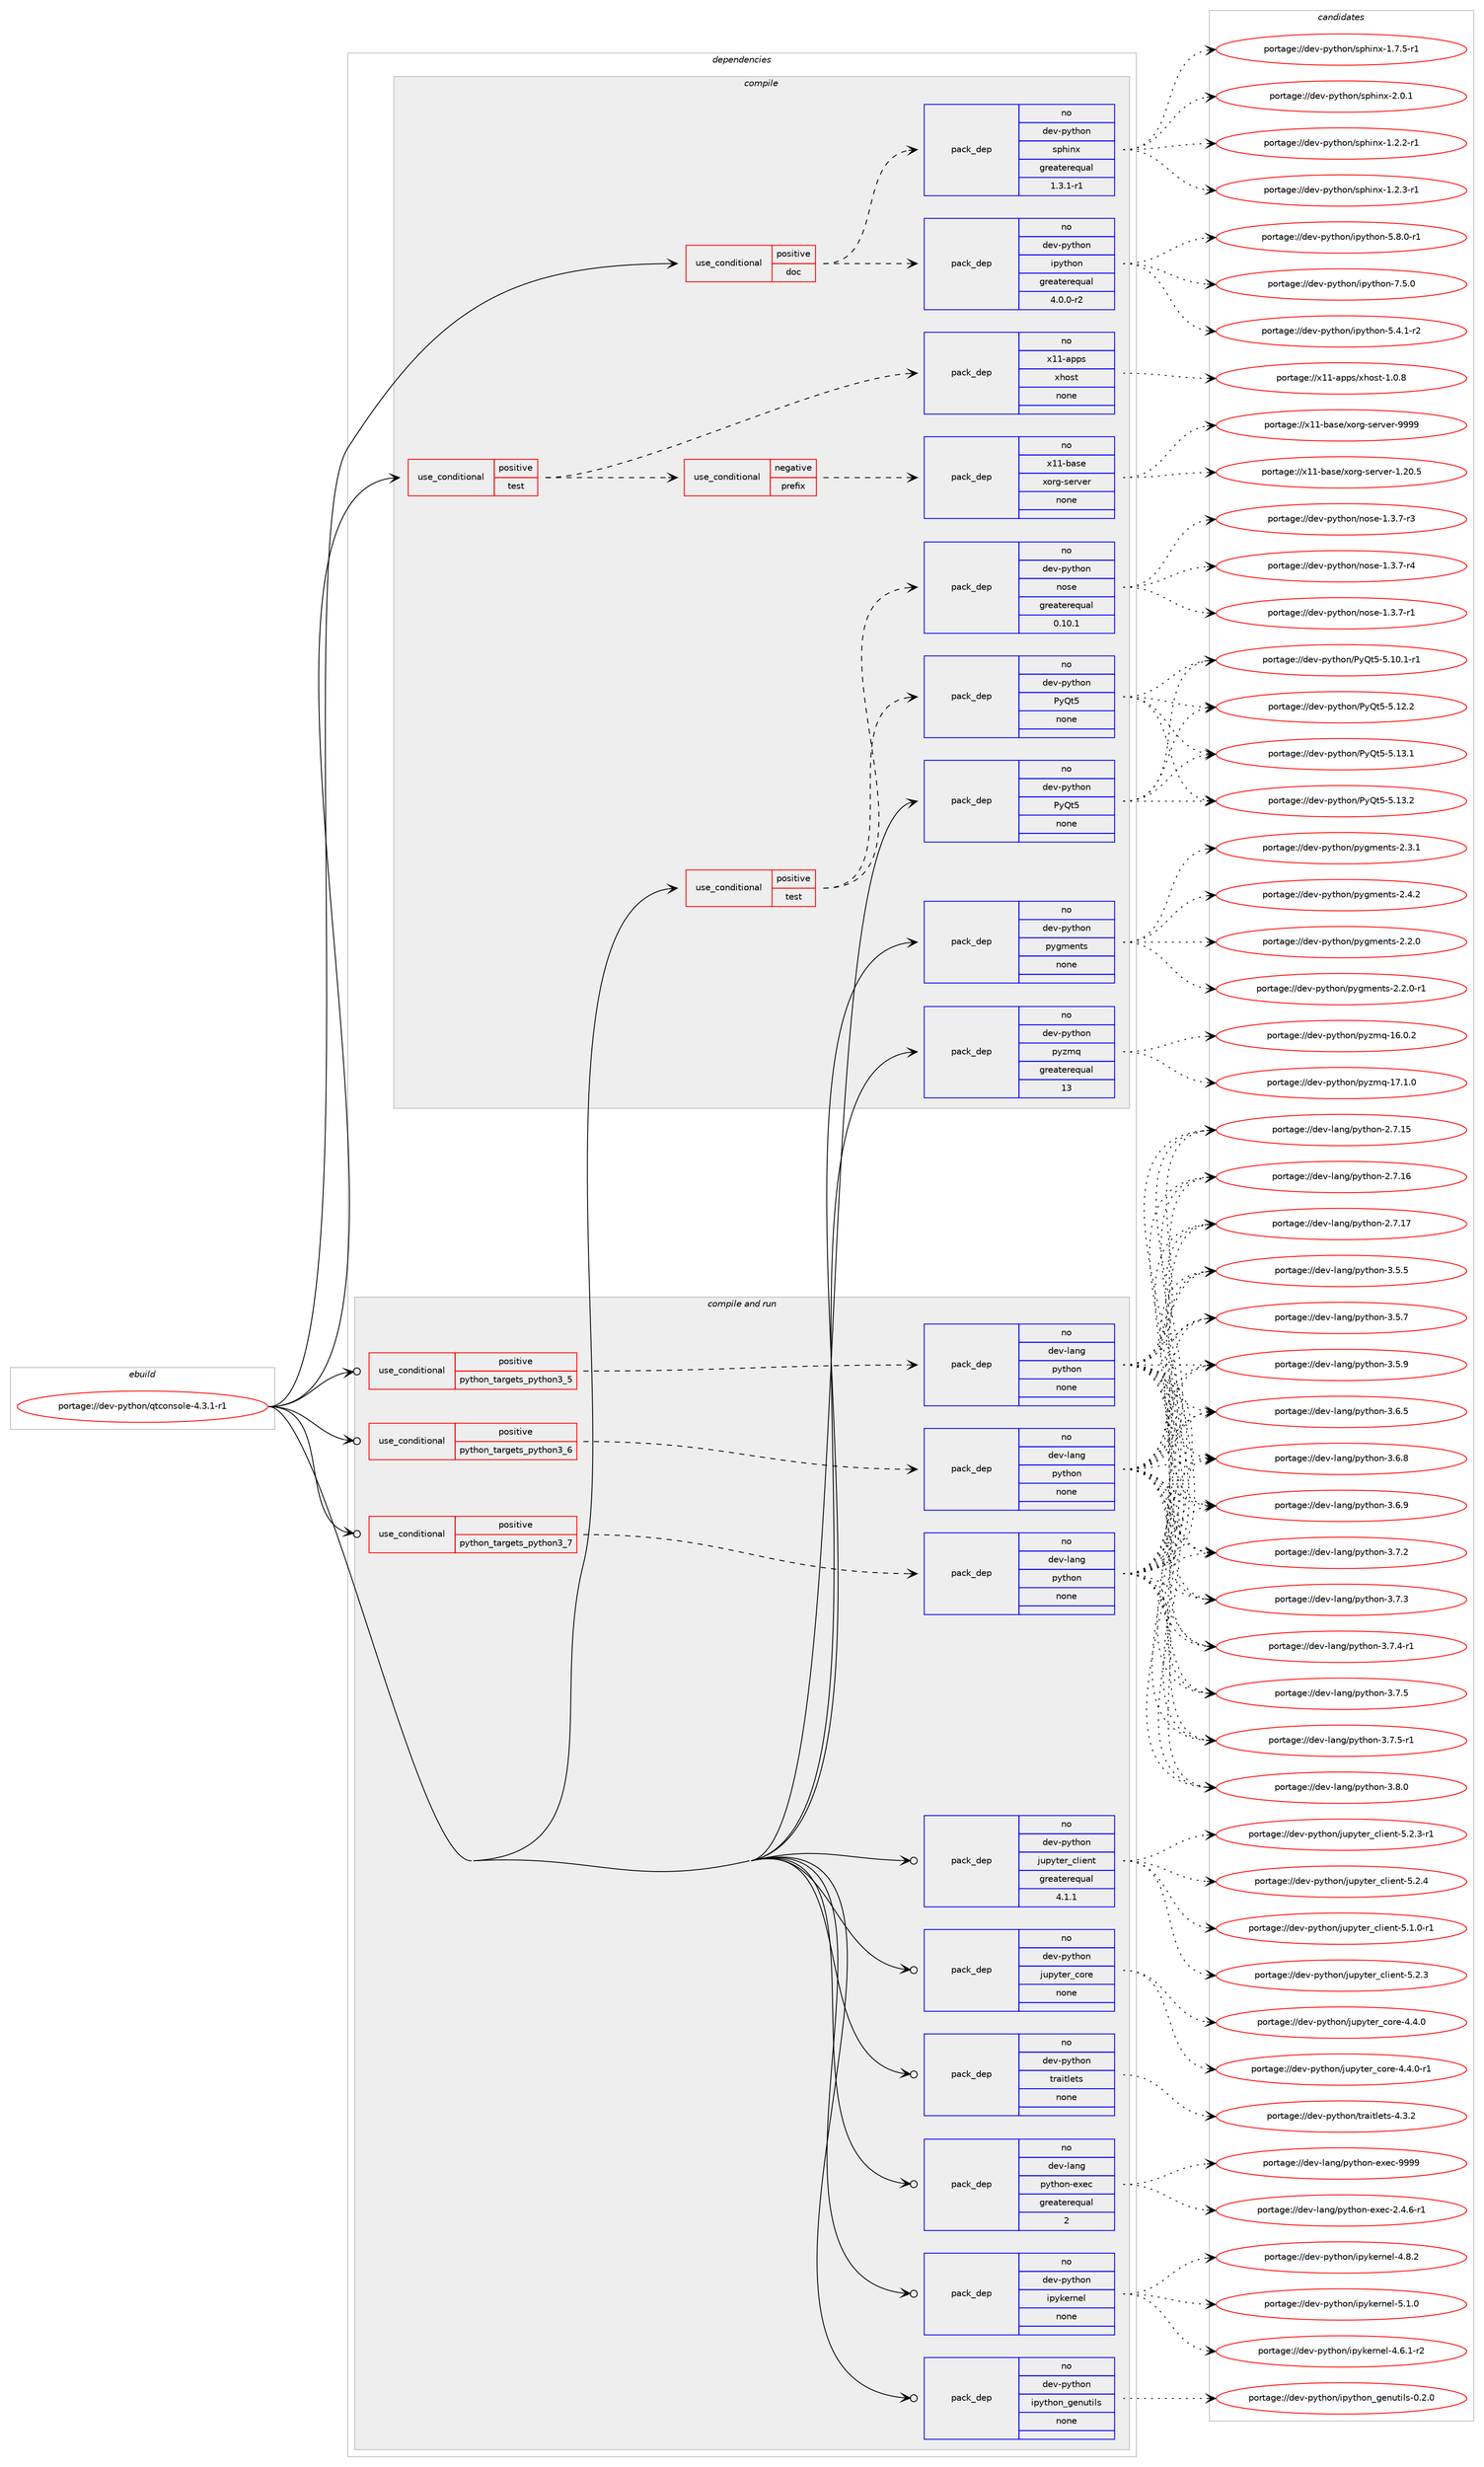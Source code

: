 digraph prolog {

# *************
# Graph options
# *************

newrank=true;
concentrate=true;
compound=true;
graph [rankdir=LR,fontname=Helvetica,fontsize=10,ranksep=1.5];#, ranksep=2.5, nodesep=0.2];
edge  [arrowhead=vee];
node  [fontname=Helvetica,fontsize=10];

# **********
# The ebuild
# **********

subgraph cluster_leftcol {
color=gray;
rank=same;
label=<<i>ebuild</i>>;
id [label="portage://dev-python/qtconsole-4.3.1-r1", color=red, width=4, href="../dev-python/qtconsole-4.3.1-r1.svg"];
}

# ****************
# The dependencies
# ****************

subgraph cluster_midcol {
color=gray;
label=<<i>dependencies</i>>;
subgraph cluster_compile {
fillcolor="#eeeeee";
style=filled;
label=<<i>compile</i>>;
subgraph cond37660 {
dependency169352 [label=<<TABLE BORDER="0" CELLBORDER="1" CELLSPACING="0" CELLPADDING="4"><TR><TD ROWSPAN="3" CELLPADDING="10">use_conditional</TD></TR><TR><TD>positive</TD></TR><TR><TD>doc</TD></TR></TABLE>>, shape=none, color=red];
subgraph pack128292 {
dependency169353 [label=<<TABLE BORDER="0" CELLBORDER="1" CELLSPACING="0" CELLPADDING="4" WIDTH="220"><TR><TD ROWSPAN="6" CELLPADDING="30">pack_dep</TD></TR><TR><TD WIDTH="110">no</TD></TR><TR><TD>dev-python</TD></TR><TR><TD>ipython</TD></TR><TR><TD>greaterequal</TD></TR><TR><TD>4.0.0-r2</TD></TR></TABLE>>, shape=none, color=blue];
}
dependency169352:e -> dependency169353:w [weight=20,style="dashed",arrowhead="vee"];
subgraph pack128293 {
dependency169354 [label=<<TABLE BORDER="0" CELLBORDER="1" CELLSPACING="0" CELLPADDING="4" WIDTH="220"><TR><TD ROWSPAN="6" CELLPADDING="30">pack_dep</TD></TR><TR><TD WIDTH="110">no</TD></TR><TR><TD>dev-python</TD></TR><TR><TD>sphinx</TD></TR><TR><TD>greaterequal</TD></TR><TR><TD>1.3.1-r1</TD></TR></TABLE>>, shape=none, color=blue];
}
dependency169352:e -> dependency169354:w [weight=20,style="dashed",arrowhead="vee"];
}
id:e -> dependency169352:w [weight=20,style="solid",arrowhead="vee"];
subgraph cond37661 {
dependency169355 [label=<<TABLE BORDER="0" CELLBORDER="1" CELLSPACING="0" CELLPADDING="4"><TR><TD ROWSPAN="3" CELLPADDING="10">use_conditional</TD></TR><TR><TD>positive</TD></TR><TR><TD>test</TD></TR></TABLE>>, shape=none, color=red];
subgraph cond37662 {
dependency169356 [label=<<TABLE BORDER="0" CELLBORDER="1" CELLSPACING="0" CELLPADDING="4"><TR><TD ROWSPAN="3" CELLPADDING="10">use_conditional</TD></TR><TR><TD>negative</TD></TR><TR><TD>prefix</TD></TR></TABLE>>, shape=none, color=red];
subgraph pack128294 {
dependency169357 [label=<<TABLE BORDER="0" CELLBORDER="1" CELLSPACING="0" CELLPADDING="4" WIDTH="220"><TR><TD ROWSPAN="6" CELLPADDING="30">pack_dep</TD></TR><TR><TD WIDTH="110">no</TD></TR><TR><TD>x11-base</TD></TR><TR><TD>xorg-server</TD></TR><TR><TD>none</TD></TR><TR><TD></TD></TR></TABLE>>, shape=none, color=blue];
}
dependency169356:e -> dependency169357:w [weight=20,style="dashed",arrowhead="vee"];
}
dependency169355:e -> dependency169356:w [weight=20,style="dashed",arrowhead="vee"];
subgraph pack128295 {
dependency169358 [label=<<TABLE BORDER="0" CELLBORDER="1" CELLSPACING="0" CELLPADDING="4" WIDTH="220"><TR><TD ROWSPAN="6" CELLPADDING="30">pack_dep</TD></TR><TR><TD WIDTH="110">no</TD></TR><TR><TD>x11-apps</TD></TR><TR><TD>xhost</TD></TR><TR><TD>none</TD></TR><TR><TD></TD></TR></TABLE>>, shape=none, color=blue];
}
dependency169355:e -> dependency169358:w [weight=20,style="dashed",arrowhead="vee"];
}
id:e -> dependency169355:w [weight=20,style="solid",arrowhead="vee"];
subgraph cond37663 {
dependency169359 [label=<<TABLE BORDER="0" CELLBORDER="1" CELLSPACING="0" CELLPADDING="4"><TR><TD ROWSPAN="3" CELLPADDING="10">use_conditional</TD></TR><TR><TD>positive</TD></TR><TR><TD>test</TD></TR></TABLE>>, shape=none, color=red];
subgraph pack128296 {
dependency169360 [label=<<TABLE BORDER="0" CELLBORDER="1" CELLSPACING="0" CELLPADDING="4" WIDTH="220"><TR><TD ROWSPAN="6" CELLPADDING="30">pack_dep</TD></TR><TR><TD WIDTH="110">no</TD></TR><TR><TD>dev-python</TD></TR><TR><TD>nose</TD></TR><TR><TD>greaterequal</TD></TR><TR><TD>0.10.1</TD></TR></TABLE>>, shape=none, color=blue];
}
dependency169359:e -> dependency169360:w [weight=20,style="dashed",arrowhead="vee"];
subgraph pack128297 {
dependency169361 [label=<<TABLE BORDER="0" CELLBORDER="1" CELLSPACING="0" CELLPADDING="4" WIDTH="220"><TR><TD ROWSPAN="6" CELLPADDING="30">pack_dep</TD></TR><TR><TD WIDTH="110">no</TD></TR><TR><TD>dev-python</TD></TR><TR><TD>PyQt5</TD></TR><TR><TD>none</TD></TR><TR><TD></TD></TR></TABLE>>, shape=none, color=blue];
}
dependency169359:e -> dependency169361:w [weight=20,style="dashed",arrowhead="vee"];
}
id:e -> dependency169359:w [weight=20,style="solid",arrowhead="vee"];
subgraph pack128298 {
dependency169362 [label=<<TABLE BORDER="0" CELLBORDER="1" CELLSPACING="0" CELLPADDING="4" WIDTH="220"><TR><TD ROWSPAN="6" CELLPADDING="30">pack_dep</TD></TR><TR><TD WIDTH="110">no</TD></TR><TR><TD>dev-python</TD></TR><TR><TD>PyQt5</TD></TR><TR><TD>none</TD></TR><TR><TD></TD></TR></TABLE>>, shape=none, color=blue];
}
id:e -> dependency169362:w [weight=20,style="solid",arrowhead="vee"];
subgraph pack128299 {
dependency169363 [label=<<TABLE BORDER="0" CELLBORDER="1" CELLSPACING="0" CELLPADDING="4" WIDTH="220"><TR><TD ROWSPAN="6" CELLPADDING="30">pack_dep</TD></TR><TR><TD WIDTH="110">no</TD></TR><TR><TD>dev-python</TD></TR><TR><TD>pygments</TD></TR><TR><TD>none</TD></TR><TR><TD></TD></TR></TABLE>>, shape=none, color=blue];
}
id:e -> dependency169363:w [weight=20,style="solid",arrowhead="vee"];
subgraph pack128300 {
dependency169364 [label=<<TABLE BORDER="0" CELLBORDER="1" CELLSPACING="0" CELLPADDING="4" WIDTH="220"><TR><TD ROWSPAN="6" CELLPADDING="30">pack_dep</TD></TR><TR><TD WIDTH="110">no</TD></TR><TR><TD>dev-python</TD></TR><TR><TD>pyzmq</TD></TR><TR><TD>greaterequal</TD></TR><TR><TD>13</TD></TR></TABLE>>, shape=none, color=blue];
}
id:e -> dependency169364:w [weight=20,style="solid",arrowhead="vee"];
}
subgraph cluster_compileandrun {
fillcolor="#eeeeee";
style=filled;
label=<<i>compile and run</i>>;
subgraph cond37664 {
dependency169365 [label=<<TABLE BORDER="0" CELLBORDER="1" CELLSPACING="0" CELLPADDING="4"><TR><TD ROWSPAN="3" CELLPADDING="10">use_conditional</TD></TR><TR><TD>positive</TD></TR><TR><TD>python_targets_python3_5</TD></TR></TABLE>>, shape=none, color=red];
subgraph pack128301 {
dependency169366 [label=<<TABLE BORDER="0" CELLBORDER="1" CELLSPACING="0" CELLPADDING="4" WIDTH="220"><TR><TD ROWSPAN="6" CELLPADDING="30">pack_dep</TD></TR><TR><TD WIDTH="110">no</TD></TR><TR><TD>dev-lang</TD></TR><TR><TD>python</TD></TR><TR><TD>none</TD></TR><TR><TD></TD></TR></TABLE>>, shape=none, color=blue];
}
dependency169365:e -> dependency169366:w [weight=20,style="dashed",arrowhead="vee"];
}
id:e -> dependency169365:w [weight=20,style="solid",arrowhead="odotvee"];
subgraph cond37665 {
dependency169367 [label=<<TABLE BORDER="0" CELLBORDER="1" CELLSPACING="0" CELLPADDING="4"><TR><TD ROWSPAN="3" CELLPADDING="10">use_conditional</TD></TR><TR><TD>positive</TD></TR><TR><TD>python_targets_python3_6</TD></TR></TABLE>>, shape=none, color=red];
subgraph pack128302 {
dependency169368 [label=<<TABLE BORDER="0" CELLBORDER="1" CELLSPACING="0" CELLPADDING="4" WIDTH="220"><TR><TD ROWSPAN="6" CELLPADDING="30">pack_dep</TD></TR><TR><TD WIDTH="110">no</TD></TR><TR><TD>dev-lang</TD></TR><TR><TD>python</TD></TR><TR><TD>none</TD></TR><TR><TD></TD></TR></TABLE>>, shape=none, color=blue];
}
dependency169367:e -> dependency169368:w [weight=20,style="dashed",arrowhead="vee"];
}
id:e -> dependency169367:w [weight=20,style="solid",arrowhead="odotvee"];
subgraph cond37666 {
dependency169369 [label=<<TABLE BORDER="0" CELLBORDER="1" CELLSPACING="0" CELLPADDING="4"><TR><TD ROWSPAN="3" CELLPADDING="10">use_conditional</TD></TR><TR><TD>positive</TD></TR><TR><TD>python_targets_python3_7</TD></TR></TABLE>>, shape=none, color=red];
subgraph pack128303 {
dependency169370 [label=<<TABLE BORDER="0" CELLBORDER="1" CELLSPACING="0" CELLPADDING="4" WIDTH="220"><TR><TD ROWSPAN="6" CELLPADDING="30">pack_dep</TD></TR><TR><TD WIDTH="110">no</TD></TR><TR><TD>dev-lang</TD></TR><TR><TD>python</TD></TR><TR><TD>none</TD></TR><TR><TD></TD></TR></TABLE>>, shape=none, color=blue];
}
dependency169369:e -> dependency169370:w [weight=20,style="dashed",arrowhead="vee"];
}
id:e -> dependency169369:w [weight=20,style="solid",arrowhead="odotvee"];
subgraph pack128304 {
dependency169371 [label=<<TABLE BORDER="0" CELLBORDER="1" CELLSPACING="0" CELLPADDING="4" WIDTH="220"><TR><TD ROWSPAN="6" CELLPADDING="30">pack_dep</TD></TR><TR><TD WIDTH="110">no</TD></TR><TR><TD>dev-lang</TD></TR><TR><TD>python-exec</TD></TR><TR><TD>greaterequal</TD></TR><TR><TD>2</TD></TR></TABLE>>, shape=none, color=blue];
}
id:e -> dependency169371:w [weight=20,style="solid",arrowhead="odotvee"];
subgraph pack128305 {
dependency169372 [label=<<TABLE BORDER="0" CELLBORDER="1" CELLSPACING="0" CELLPADDING="4" WIDTH="220"><TR><TD ROWSPAN="6" CELLPADDING="30">pack_dep</TD></TR><TR><TD WIDTH="110">no</TD></TR><TR><TD>dev-python</TD></TR><TR><TD>ipykernel</TD></TR><TR><TD>none</TD></TR><TR><TD></TD></TR></TABLE>>, shape=none, color=blue];
}
id:e -> dependency169372:w [weight=20,style="solid",arrowhead="odotvee"];
subgraph pack128306 {
dependency169373 [label=<<TABLE BORDER="0" CELLBORDER="1" CELLSPACING="0" CELLPADDING="4" WIDTH="220"><TR><TD ROWSPAN="6" CELLPADDING="30">pack_dep</TD></TR><TR><TD WIDTH="110">no</TD></TR><TR><TD>dev-python</TD></TR><TR><TD>ipython_genutils</TD></TR><TR><TD>none</TD></TR><TR><TD></TD></TR></TABLE>>, shape=none, color=blue];
}
id:e -> dependency169373:w [weight=20,style="solid",arrowhead="odotvee"];
subgraph pack128307 {
dependency169374 [label=<<TABLE BORDER="0" CELLBORDER="1" CELLSPACING="0" CELLPADDING="4" WIDTH="220"><TR><TD ROWSPAN="6" CELLPADDING="30">pack_dep</TD></TR><TR><TD WIDTH="110">no</TD></TR><TR><TD>dev-python</TD></TR><TR><TD>jupyter_client</TD></TR><TR><TD>greaterequal</TD></TR><TR><TD>4.1.1</TD></TR></TABLE>>, shape=none, color=blue];
}
id:e -> dependency169374:w [weight=20,style="solid",arrowhead="odotvee"];
subgraph pack128308 {
dependency169375 [label=<<TABLE BORDER="0" CELLBORDER="1" CELLSPACING="0" CELLPADDING="4" WIDTH="220"><TR><TD ROWSPAN="6" CELLPADDING="30">pack_dep</TD></TR><TR><TD WIDTH="110">no</TD></TR><TR><TD>dev-python</TD></TR><TR><TD>jupyter_core</TD></TR><TR><TD>none</TD></TR><TR><TD></TD></TR></TABLE>>, shape=none, color=blue];
}
id:e -> dependency169375:w [weight=20,style="solid",arrowhead="odotvee"];
subgraph pack128309 {
dependency169376 [label=<<TABLE BORDER="0" CELLBORDER="1" CELLSPACING="0" CELLPADDING="4" WIDTH="220"><TR><TD ROWSPAN="6" CELLPADDING="30">pack_dep</TD></TR><TR><TD WIDTH="110">no</TD></TR><TR><TD>dev-python</TD></TR><TR><TD>traitlets</TD></TR><TR><TD>none</TD></TR><TR><TD></TD></TR></TABLE>>, shape=none, color=blue];
}
id:e -> dependency169376:w [weight=20,style="solid",arrowhead="odotvee"];
}
subgraph cluster_run {
fillcolor="#eeeeee";
style=filled;
label=<<i>run</i>>;
}
}

# **************
# The candidates
# **************

subgraph cluster_choices {
rank=same;
color=gray;
label=<<i>candidates</i>>;

subgraph choice128292 {
color=black;
nodesep=1;
choiceportage10010111845112121116104111110471051121211161041111104553465246494511450 [label="portage://dev-python/ipython-5.4.1-r2", color=red, width=4,href="../dev-python/ipython-5.4.1-r2.svg"];
choiceportage10010111845112121116104111110471051121211161041111104553465646484511449 [label="portage://dev-python/ipython-5.8.0-r1", color=red, width=4,href="../dev-python/ipython-5.8.0-r1.svg"];
choiceportage1001011184511212111610411111047105112121116104111110455546534648 [label="portage://dev-python/ipython-7.5.0", color=red, width=4,href="../dev-python/ipython-7.5.0.svg"];
dependency169353:e -> choiceportage10010111845112121116104111110471051121211161041111104553465246494511450:w [style=dotted,weight="100"];
dependency169353:e -> choiceportage10010111845112121116104111110471051121211161041111104553465646484511449:w [style=dotted,weight="100"];
dependency169353:e -> choiceportage1001011184511212111610411111047105112121116104111110455546534648:w [style=dotted,weight="100"];
}
subgraph choice128293 {
color=black;
nodesep=1;
choiceportage10010111845112121116104111110471151121041051101204549465046504511449 [label="portage://dev-python/sphinx-1.2.2-r1", color=red, width=4,href="../dev-python/sphinx-1.2.2-r1.svg"];
choiceportage10010111845112121116104111110471151121041051101204549465046514511449 [label="portage://dev-python/sphinx-1.2.3-r1", color=red, width=4,href="../dev-python/sphinx-1.2.3-r1.svg"];
choiceportage10010111845112121116104111110471151121041051101204549465546534511449 [label="portage://dev-python/sphinx-1.7.5-r1", color=red, width=4,href="../dev-python/sphinx-1.7.5-r1.svg"];
choiceportage1001011184511212111610411111047115112104105110120455046484649 [label="portage://dev-python/sphinx-2.0.1", color=red, width=4,href="../dev-python/sphinx-2.0.1.svg"];
dependency169354:e -> choiceportage10010111845112121116104111110471151121041051101204549465046504511449:w [style=dotted,weight="100"];
dependency169354:e -> choiceportage10010111845112121116104111110471151121041051101204549465046514511449:w [style=dotted,weight="100"];
dependency169354:e -> choiceportage10010111845112121116104111110471151121041051101204549465546534511449:w [style=dotted,weight="100"];
dependency169354:e -> choiceportage1001011184511212111610411111047115112104105110120455046484649:w [style=dotted,weight="100"];
}
subgraph choice128294 {
color=black;
nodesep=1;
choiceportage1204949459897115101471201111141034511510111411810111445494650484653 [label="portage://x11-base/xorg-server-1.20.5", color=red, width=4,href="../x11-base/xorg-server-1.20.5.svg"];
choiceportage120494945989711510147120111114103451151011141181011144557575757 [label="portage://x11-base/xorg-server-9999", color=red, width=4,href="../x11-base/xorg-server-9999.svg"];
dependency169357:e -> choiceportage1204949459897115101471201111141034511510111411810111445494650484653:w [style=dotted,weight="100"];
dependency169357:e -> choiceportage120494945989711510147120111114103451151011141181011144557575757:w [style=dotted,weight="100"];
}
subgraph choice128295 {
color=black;
nodesep=1;
choiceportage1204949459711211211547120104111115116454946484656 [label="portage://x11-apps/xhost-1.0.8", color=red, width=4,href="../x11-apps/xhost-1.0.8.svg"];
dependency169358:e -> choiceportage1204949459711211211547120104111115116454946484656:w [style=dotted,weight="100"];
}
subgraph choice128296 {
color=black;
nodesep=1;
choiceportage10010111845112121116104111110471101111151014549465146554511449 [label="portage://dev-python/nose-1.3.7-r1", color=red, width=4,href="../dev-python/nose-1.3.7-r1.svg"];
choiceportage10010111845112121116104111110471101111151014549465146554511451 [label="portage://dev-python/nose-1.3.7-r3", color=red, width=4,href="../dev-python/nose-1.3.7-r3.svg"];
choiceportage10010111845112121116104111110471101111151014549465146554511452 [label="portage://dev-python/nose-1.3.7-r4", color=red, width=4,href="../dev-python/nose-1.3.7-r4.svg"];
dependency169360:e -> choiceportage10010111845112121116104111110471101111151014549465146554511449:w [style=dotted,weight="100"];
dependency169360:e -> choiceportage10010111845112121116104111110471101111151014549465146554511451:w [style=dotted,weight="100"];
dependency169360:e -> choiceportage10010111845112121116104111110471101111151014549465146554511452:w [style=dotted,weight="100"];
}
subgraph choice128297 {
color=black;
nodesep=1;
choiceportage1001011184511212111610411111047801218111653455346494846494511449 [label="portage://dev-python/PyQt5-5.10.1-r1", color=red, width=4,href="../dev-python/PyQt5-5.10.1-r1.svg"];
choiceportage100101118451121211161041111104780121811165345534649504650 [label="portage://dev-python/PyQt5-5.12.2", color=red, width=4,href="../dev-python/PyQt5-5.12.2.svg"];
choiceportage100101118451121211161041111104780121811165345534649514649 [label="portage://dev-python/PyQt5-5.13.1", color=red, width=4,href="../dev-python/PyQt5-5.13.1.svg"];
choiceportage100101118451121211161041111104780121811165345534649514650 [label="portage://dev-python/PyQt5-5.13.2", color=red, width=4,href="../dev-python/PyQt5-5.13.2.svg"];
dependency169361:e -> choiceportage1001011184511212111610411111047801218111653455346494846494511449:w [style=dotted,weight="100"];
dependency169361:e -> choiceportage100101118451121211161041111104780121811165345534649504650:w [style=dotted,weight="100"];
dependency169361:e -> choiceportage100101118451121211161041111104780121811165345534649514649:w [style=dotted,weight="100"];
dependency169361:e -> choiceportage100101118451121211161041111104780121811165345534649514650:w [style=dotted,weight="100"];
}
subgraph choice128298 {
color=black;
nodesep=1;
choiceportage1001011184511212111610411111047801218111653455346494846494511449 [label="portage://dev-python/PyQt5-5.10.1-r1", color=red, width=4,href="../dev-python/PyQt5-5.10.1-r1.svg"];
choiceportage100101118451121211161041111104780121811165345534649504650 [label="portage://dev-python/PyQt5-5.12.2", color=red, width=4,href="../dev-python/PyQt5-5.12.2.svg"];
choiceportage100101118451121211161041111104780121811165345534649514649 [label="portage://dev-python/PyQt5-5.13.1", color=red, width=4,href="../dev-python/PyQt5-5.13.1.svg"];
choiceportage100101118451121211161041111104780121811165345534649514650 [label="portage://dev-python/PyQt5-5.13.2", color=red, width=4,href="../dev-python/PyQt5-5.13.2.svg"];
dependency169362:e -> choiceportage1001011184511212111610411111047801218111653455346494846494511449:w [style=dotted,weight="100"];
dependency169362:e -> choiceportage100101118451121211161041111104780121811165345534649504650:w [style=dotted,weight="100"];
dependency169362:e -> choiceportage100101118451121211161041111104780121811165345534649514649:w [style=dotted,weight="100"];
dependency169362:e -> choiceportage100101118451121211161041111104780121811165345534649514650:w [style=dotted,weight="100"];
}
subgraph choice128299 {
color=black;
nodesep=1;
choiceportage1001011184511212111610411111047112121103109101110116115455046504648 [label="portage://dev-python/pygments-2.2.0", color=red, width=4,href="../dev-python/pygments-2.2.0.svg"];
choiceportage10010111845112121116104111110471121211031091011101161154550465046484511449 [label="portage://dev-python/pygments-2.2.0-r1", color=red, width=4,href="../dev-python/pygments-2.2.0-r1.svg"];
choiceportage1001011184511212111610411111047112121103109101110116115455046514649 [label="portage://dev-python/pygments-2.3.1", color=red, width=4,href="../dev-python/pygments-2.3.1.svg"];
choiceportage1001011184511212111610411111047112121103109101110116115455046524650 [label="portage://dev-python/pygments-2.4.2", color=red, width=4,href="../dev-python/pygments-2.4.2.svg"];
dependency169363:e -> choiceportage1001011184511212111610411111047112121103109101110116115455046504648:w [style=dotted,weight="100"];
dependency169363:e -> choiceportage10010111845112121116104111110471121211031091011101161154550465046484511449:w [style=dotted,weight="100"];
dependency169363:e -> choiceportage1001011184511212111610411111047112121103109101110116115455046514649:w [style=dotted,weight="100"];
dependency169363:e -> choiceportage1001011184511212111610411111047112121103109101110116115455046524650:w [style=dotted,weight="100"];
}
subgraph choice128300 {
color=black;
nodesep=1;
choiceportage100101118451121211161041111104711212112210911345495446484650 [label="portage://dev-python/pyzmq-16.0.2", color=red, width=4,href="../dev-python/pyzmq-16.0.2.svg"];
choiceportage100101118451121211161041111104711212112210911345495546494648 [label="portage://dev-python/pyzmq-17.1.0", color=red, width=4,href="../dev-python/pyzmq-17.1.0.svg"];
dependency169364:e -> choiceportage100101118451121211161041111104711212112210911345495446484650:w [style=dotted,weight="100"];
dependency169364:e -> choiceportage100101118451121211161041111104711212112210911345495546494648:w [style=dotted,weight="100"];
}
subgraph choice128301 {
color=black;
nodesep=1;
choiceportage10010111845108971101034711212111610411111045504655464953 [label="portage://dev-lang/python-2.7.15", color=red, width=4,href="../dev-lang/python-2.7.15.svg"];
choiceportage10010111845108971101034711212111610411111045504655464954 [label="portage://dev-lang/python-2.7.16", color=red, width=4,href="../dev-lang/python-2.7.16.svg"];
choiceportage10010111845108971101034711212111610411111045504655464955 [label="portage://dev-lang/python-2.7.17", color=red, width=4,href="../dev-lang/python-2.7.17.svg"];
choiceportage100101118451089711010347112121116104111110455146534653 [label="portage://dev-lang/python-3.5.5", color=red, width=4,href="../dev-lang/python-3.5.5.svg"];
choiceportage100101118451089711010347112121116104111110455146534655 [label="portage://dev-lang/python-3.5.7", color=red, width=4,href="../dev-lang/python-3.5.7.svg"];
choiceportage100101118451089711010347112121116104111110455146534657 [label="portage://dev-lang/python-3.5.9", color=red, width=4,href="../dev-lang/python-3.5.9.svg"];
choiceportage100101118451089711010347112121116104111110455146544653 [label="portage://dev-lang/python-3.6.5", color=red, width=4,href="../dev-lang/python-3.6.5.svg"];
choiceportage100101118451089711010347112121116104111110455146544656 [label="portage://dev-lang/python-3.6.8", color=red, width=4,href="../dev-lang/python-3.6.8.svg"];
choiceportage100101118451089711010347112121116104111110455146544657 [label="portage://dev-lang/python-3.6.9", color=red, width=4,href="../dev-lang/python-3.6.9.svg"];
choiceportage100101118451089711010347112121116104111110455146554650 [label="portage://dev-lang/python-3.7.2", color=red, width=4,href="../dev-lang/python-3.7.2.svg"];
choiceportage100101118451089711010347112121116104111110455146554651 [label="portage://dev-lang/python-3.7.3", color=red, width=4,href="../dev-lang/python-3.7.3.svg"];
choiceportage1001011184510897110103471121211161041111104551465546524511449 [label="portage://dev-lang/python-3.7.4-r1", color=red, width=4,href="../dev-lang/python-3.7.4-r1.svg"];
choiceportage100101118451089711010347112121116104111110455146554653 [label="portage://dev-lang/python-3.7.5", color=red, width=4,href="../dev-lang/python-3.7.5.svg"];
choiceportage1001011184510897110103471121211161041111104551465546534511449 [label="portage://dev-lang/python-3.7.5-r1", color=red, width=4,href="../dev-lang/python-3.7.5-r1.svg"];
choiceportage100101118451089711010347112121116104111110455146564648 [label="portage://dev-lang/python-3.8.0", color=red, width=4,href="../dev-lang/python-3.8.0.svg"];
dependency169366:e -> choiceportage10010111845108971101034711212111610411111045504655464953:w [style=dotted,weight="100"];
dependency169366:e -> choiceportage10010111845108971101034711212111610411111045504655464954:w [style=dotted,weight="100"];
dependency169366:e -> choiceportage10010111845108971101034711212111610411111045504655464955:w [style=dotted,weight="100"];
dependency169366:e -> choiceportage100101118451089711010347112121116104111110455146534653:w [style=dotted,weight="100"];
dependency169366:e -> choiceportage100101118451089711010347112121116104111110455146534655:w [style=dotted,weight="100"];
dependency169366:e -> choiceportage100101118451089711010347112121116104111110455146534657:w [style=dotted,weight="100"];
dependency169366:e -> choiceportage100101118451089711010347112121116104111110455146544653:w [style=dotted,weight="100"];
dependency169366:e -> choiceportage100101118451089711010347112121116104111110455146544656:w [style=dotted,weight="100"];
dependency169366:e -> choiceportage100101118451089711010347112121116104111110455146544657:w [style=dotted,weight="100"];
dependency169366:e -> choiceportage100101118451089711010347112121116104111110455146554650:w [style=dotted,weight="100"];
dependency169366:e -> choiceportage100101118451089711010347112121116104111110455146554651:w [style=dotted,weight="100"];
dependency169366:e -> choiceportage1001011184510897110103471121211161041111104551465546524511449:w [style=dotted,weight="100"];
dependency169366:e -> choiceportage100101118451089711010347112121116104111110455146554653:w [style=dotted,weight="100"];
dependency169366:e -> choiceportage1001011184510897110103471121211161041111104551465546534511449:w [style=dotted,weight="100"];
dependency169366:e -> choiceportage100101118451089711010347112121116104111110455146564648:w [style=dotted,weight="100"];
}
subgraph choice128302 {
color=black;
nodesep=1;
choiceportage10010111845108971101034711212111610411111045504655464953 [label="portage://dev-lang/python-2.7.15", color=red, width=4,href="../dev-lang/python-2.7.15.svg"];
choiceportage10010111845108971101034711212111610411111045504655464954 [label="portage://dev-lang/python-2.7.16", color=red, width=4,href="../dev-lang/python-2.7.16.svg"];
choiceportage10010111845108971101034711212111610411111045504655464955 [label="portage://dev-lang/python-2.7.17", color=red, width=4,href="../dev-lang/python-2.7.17.svg"];
choiceportage100101118451089711010347112121116104111110455146534653 [label="portage://dev-lang/python-3.5.5", color=red, width=4,href="../dev-lang/python-3.5.5.svg"];
choiceportage100101118451089711010347112121116104111110455146534655 [label="portage://dev-lang/python-3.5.7", color=red, width=4,href="../dev-lang/python-3.5.7.svg"];
choiceportage100101118451089711010347112121116104111110455146534657 [label="portage://dev-lang/python-3.5.9", color=red, width=4,href="../dev-lang/python-3.5.9.svg"];
choiceportage100101118451089711010347112121116104111110455146544653 [label="portage://dev-lang/python-3.6.5", color=red, width=4,href="../dev-lang/python-3.6.5.svg"];
choiceportage100101118451089711010347112121116104111110455146544656 [label="portage://dev-lang/python-3.6.8", color=red, width=4,href="../dev-lang/python-3.6.8.svg"];
choiceportage100101118451089711010347112121116104111110455146544657 [label="portage://dev-lang/python-3.6.9", color=red, width=4,href="../dev-lang/python-3.6.9.svg"];
choiceportage100101118451089711010347112121116104111110455146554650 [label="portage://dev-lang/python-3.7.2", color=red, width=4,href="../dev-lang/python-3.7.2.svg"];
choiceportage100101118451089711010347112121116104111110455146554651 [label="portage://dev-lang/python-3.7.3", color=red, width=4,href="../dev-lang/python-3.7.3.svg"];
choiceportage1001011184510897110103471121211161041111104551465546524511449 [label="portage://dev-lang/python-3.7.4-r1", color=red, width=4,href="../dev-lang/python-3.7.4-r1.svg"];
choiceportage100101118451089711010347112121116104111110455146554653 [label="portage://dev-lang/python-3.7.5", color=red, width=4,href="../dev-lang/python-3.7.5.svg"];
choiceportage1001011184510897110103471121211161041111104551465546534511449 [label="portage://dev-lang/python-3.7.5-r1", color=red, width=4,href="../dev-lang/python-3.7.5-r1.svg"];
choiceportage100101118451089711010347112121116104111110455146564648 [label="portage://dev-lang/python-3.8.0", color=red, width=4,href="../dev-lang/python-3.8.0.svg"];
dependency169368:e -> choiceportage10010111845108971101034711212111610411111045504655464953:w [style=dotted,weight="100"];
dependency169368:e -> choiceportage10010111845108971101034711212111610411111045504655464954:w [style=dotted,weight="100"];
dependency169368:e -> choiceportage10010111845108971101034711212111610411111045504655464955:w [style=dotted,weight="100"];
dependency169368:e -> choiceportage100101118451089711010347112121116104111110455146534653:w [style=dotted,weight="100"];
dependency169368:e -> choiceportage100101118451089711010347112121116104111110455146534655:w [style=dotted,weight="100"];
dependency169368:e -> choiceportage100101118451089711010347112121116104111110455146534657:w [style=dotted,weight="100"];
dependency169368:e -> choiceportage100101118451089711010347112121116104111110455146544653:w [style=dotted,weight="100"];
dependency169368:e -> choiceportage100101118451089711010347112121116104111110455146544656:w [style=dotted,weight="100"];
dependency169368:e -> choiceportage100101118451089711010347112121116104111110455146544657:w [style=dotted,weight="100"];
dependency169368:e -> choiceportage100101118451089711010347112121116104111110455146554650:w [style=dotted,weight="100"];
dependency169368:e -> choiceportage100101118451089711010347112121116104111110455146554651:w [style=dotted,weight="100"];
dependency169368:e -> choiceportage1001011184510897110103471121211161041111104551465546524511449:w [style=dotted,weight="100"];
dependency169368:e -> choiceportage100101118451089711010347112121116104111110455146554653:w [style=dotted,weight="100"];
dependency169368:e -> choiceportage1001011184510897110103471121211161041111104551465546534511449:w [style=dotted,weight="100"];
dependency169368:e -> choiceportage100101118451089711010347112121116104111110455146564648:w [style=dotted,weight="100"];
}
subgraph choice128303 {
color=black;
nodesep=1;
choiceportage10010111845108971101034711212111610411111045504655464953 [label="portage://dev-lang/python-2.7.15", color=red, width=4,href="../dev-lang/python-2.7.15.svg"];
choiceportage10010111845108971101034711212111610411111045504655464954 [label="portage://dev-lang/python-2.7.16", color=red, width=4,href="../dev-lang/python-2.7.16.svg"];
choiceportage10010111845108971101034711212111610411111045504655464955 [label="portage://dev-lang/python-2.7.17", color=red, width=4,href="../dev-lang/python-2.7.17.svg"];
choiceportage100101118451089711010347112121116104111110455146534653 [label="portage://dev-lang/python-3.5.5", color=red, width=4,href="../dev-lang/python-3.5.5.svg"];
choiceportage100101118451089711010347112121116104111110455146534655 [label="portage://dev-lang/python-3.5.7", color=red, width=4,href="../dev-lang/python-3.5.7.svg"];
choiceportage100101118451089711010347112121116104111110455146534657 [label="portage://dev-lang/python-3.5.9", color=red, width=4,href="../dev-lang/python-3.5.9.svg"];
choiceportage100101118451089711010347112121116104111110455146544653 [label="portage://dev-lang/python-3.6.5", color=red, width=4,href="../dev-lang/python-3.6.5.svg"];
choiceportage100101118451089711010347112121116104111110455146544656 [label="portage://dev-lang/python-3.6.8", color=red, width=4,href="../dev-lang/python-3.6.8.svg"];
choiceportage100101118451089711010347112121116104111110455146544657 [label="portage://dev-lang/python-3.6.9", color=red, width=4,href="../dev-lang/python-3.6.9.svg"];
choiceportage100101118451089711010347112121116104111110455146554650 [label="portage://dev-lang/python-3.7.2", color=red, width=4,href="../dev-lang/python-3.7.2.svg"];
choiceportage100101118451089711010347112121116104111110455146554651 [label="portage://dev-lang/python-3.7.3", color=red, width=4,href="../dev-lang/python-3.7.3.svg"];
choiceportage1001011184510897110103471121211161041111104551465546524511449 [label="portage://dev-lang/python-3.7.4-r1", color=red, width=4,href="../dev-lang/python-3.7.4-r1.svg"];
choiceportage100101118451089711010347112121116104111110455146554653 [label="portage://dev-lang/python-3.7.5", color=red, width=4,href="../dev-lang/python-3.7.5.svg"];
choiceportage1001011184510897110103471121211161041111104551465546534511449 [label="portage://dev-lang/python-3.7.5-r1", color=red, width=4,href="../dev-lang/python-3.7.5-r1.svg"];
choiceportage100101118451089711010347112121116104111110455146564648 [label="portage://dev-lang/python-3.8.0", color=red, width=4,href="../dev-lang/python-3.8.0.svg"];
dependency169370:e -> choiceportage10010111845108971101034711212111610411111045504655464953:w [style=dotted,weight="100"];
dependency169370:e -> choiceportage10010111845108971101034711212111610411111045504655464954:w [style=dotted,weight="100"];
dependency169370:e -> choiceportage10010111845108971101034711212111610411111045504655464955:w [style=dotted,weight="100"];
dependency169370:e -> choiceportage100101118451089711010347112121116104111110455146534653:w [style=dotted,weight="100"];
dependency169370:e -> choiceportage100101118451089711010347112121116104111110455146534655:w [style=dotted,weight="100"];
dependency169370:e -> choiceportage100101118451089711010347112121116104111110455146534657:w [style=dotted,weight="100"];
dependency169370:e -> choiceportage100101118451089711010347112121116104111110455146544653:w [style=dotted,weight="100"];
dependency169370:e -> choiceportage100101118451089711010347112121116104111110455146544656:w [style=dotted,weight="100"];
dependency169370:e -> choiceportage100101118451089711010347112121116104111110455146544657:w [style=dotted,weight="100"];
dependency169370:e -> choiceportage100101118451089711010347112121116104111110455146554650:w [style=dotted,weight="100"];
dependency169370:e -> choiceportage100101118451089711010347112121116104111110455146554651:w [style=dotted,weight="100"];
dependency169370:e -> choiceportage1001011184510897110103471121211161041111104551465546524511449:w [style=dotted,weight="100"];
dependency169370:e -> choiceportage100101118451089711010347112121116104111110455146554653:w [style=dotted,weight="100"];
dependency169370:e -> choiceportage1001011184510897110103471121211161041111104551465546534511449:w [style=dotted,weight="100"];
dependency169370:e -> choiceportage100101118451089711010347112121116104111110455146564648:w [style=dotted,weight="100"];
}
subgraph choice128304 {
color=black;
nodesep=1;
choiceportage10010111845108971101034711212111610411111045101120101994550465246544511449 [label="portage://dev-lang/python-exec-2.4.6-r1", color=red, width=4,href="../dev-lang/python-exec-2.4.6-r1.svg"];
choiceportage10010111845108971101034711212111610411111045101120101994557575757 [label="portage://dev-lang/python-exec-9999", color=red, width=4,href="../dev-lang/python-exec-9999.svg"];
dependency169371:e -> choiceportage10010111845108971101034711212111610411111045101120101994550465246544511449:w [style=dotted,weight="100"];
dependency169371:e -> choiceportage10010111845108971101034711212111610411111045101120101994557575757:w [style=dotted,weight="100"];
}
subgraph choice128305 {
color=black;
nodesep=1;
choiceportage10010111845112121116104111110471051121211071011141101011084552465446494511450 [label="portage://dev-python/ipykernel-4.6.1-r2", color=red, width=4,href="../dev-python/ipykernel-4.6.1-r2.svg"];
choiceportage1001011184511212111610411111047105112121107101114110101108455246564650 [label="portage://dev-python/ipykernel-4.8.2", color=red, width=4,href="../dev-python/ipykernel-4.8.2.svg"];
choiceportage1001011184511212111610411111047105112121107101114110101108455346494648 [label="portage://dev-python/ipykernel-5.1.0", color=red, width=4,href="../dev-python/ipykernel-5.1.0.svg"];
dependency169372:e -> choiceportage10010111845112121116104111110471051121211071011141101011084552465446494511450:w [style=dotted,weight="100"];
dependency169372:e -> choiceportage1001011184511212111610411111047105112121107101114110101108455246564650:w [style=dotted,weight="100"];
dependency169372:e -> choiceportage1001011184511212111610411111047105112121107101114110101108455346494648:w [style=dotted,weight="100"];
}
subgraph choice128306 {
color=black;
nodesep=1;
choiceportage100101118451121211161041111104710511212111610411111095103101110117116105108115454846504648 [label="portage://dev-python/ipython_genutils-0.2.0", color=red, width=4,href="../dev-python/ipython_genutils-0.2.0.svg"];
dependency169373:e -> choiceportage100101118451121211161041111104710511212111610411111095103101110117116105108115454846504648:w [style=dotted,weight="100"];
}
subgraph choice128307 {
color=black;
nodesep=1;
choiceportage100101118451121211161041111104710611711212111610111495991081051011101164553464946484511449 [label="portage://dev-python/jupyter_client-5.1.0-r1", color=red, width=4,href="../dev-python/jupyter_client-5.1.0-r1.svg"];
choiceportage10010111845112121116104111110471061171121211161011149599108105101110116455346504651 [label="portage://dev-python/jupyter_client-5.2.3", color=red, width=4,href="../dev-python/jupyter_client-5.2.3.svg"];
choiceportage100101118451121211161041111104710611711212111610111495991081051011101164553465046514511449 [label="portage://dev-python/jupyter_client-5.2.3-r1", color=red, width=4,href="../dev-python/jupyter_client-5.2.3-r1.svg"];
choiceportage10010111845112121116104111110471061171121211161011149599108105101110116455346504652 [label="portage://dev-python/jupyter_client-5.2.4", color=red, width=4,href="../dev-python/jupyter_client-5.2.4.svg"];
dependency169374:e -> choiceportage100101118451121211161041111104710611711212111610111495991081051011101164553464946484511449:w [style=dotted,weight="100"];
dependency169374:e -> choiceportage10010111845112121116104111110471061171121211161011149599108105101110116455346504651:w [style=dotted,weight="100"];
dependency169374:e -> choiceportage100101118451121211161041111104710611711212111610111495991081051011101164553465046514511449:w [style=dotted,weight="100"];
dependency169374:e -> choiceportage10010111845112121116104111110471061171121211161011149599108105101110116455346504652:w [style=dotted,weight="100"];
}
subgraph choice128308 {
color=black;
nodesep=1;
choiceportage10010111845112121116104111110471061171121211161011149599111114101455246524648 [label="portage://dev-python/jupyter_core-4.4.0", color=red, width=4,href="../dev-python/jupyter_core-4.4.0.svg"];
choiceportage100101118451121211161041111104710611711212111610111495991111141014552465246484511449 [label="portage://dev-python/jupyter_core-4.4.0-r1", color=red, width=4,href="../dev-python/jupyter_core-4.4.0-r1.svg"];
dependency169375:e -> choiceportage10010111845112121116104111110471061171121211161011149599111114101455246524648:w [style=dotted,weight="100"];
dependency169375:e -> choiceportage100101118451121211161041111104710611711212111610111495991111141014552465246484511449:w [style=dotted,weight="100"];
}
subgraph choice128309 {
color=black;
nodesep=1;
choiceportage100101118451121211161041111104711611497105116108101116115455246514650 [label="portage://dev-python/traitlets-4.3.2", color=red, width=4,href="../dev-python/traitlets-4.3.2.svg"];
dependency169376:e -> choiceportage100101118451121211161041111104711611497105116108101116115455246514650:w [style=dotted,weight="100"];
}
}

}
